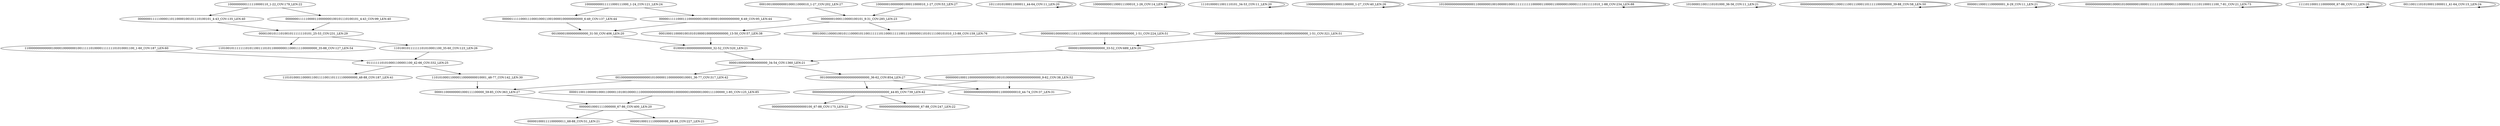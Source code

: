digraph G {
    "000000010000000111011100000110010000010000000000000_1-51_COV:224_LEN:51" -> "00000100000000000000_33-52_COV:689_LEN:20";
    "00010001100001001010100001000000000000_13-50_COV:57_LEN:38" -> "010000100000000000000_32-52_COV:520_LEN:21";
    "000000000000000000000000000000000000000000_44-85_COV:739_LEN:42" -> "0000000000000000000000_67-88_COV:247_LEN:22";
    "000000000000000000000000000000000000000000_44-85_COV:739_LEN:42" -> "0000000000000000000100_67-88_COV:175_LEN:22";
    "00000001000110000100101_9-31_COV:285_LEN:23" -> "00010001100001001010100001000000000000_13-50_COV:57_LEN:38";
    "00000001000110000100101_9-31_COV:285_LEN:23" -> "0001000110000100101110000101100111111011000111110011100000011010111100101010_13-88_COV:159_LEN:76";
    "001000000000000000010100000110000000010001_36-77_COV:317_LEN:42" -> "000011000000001000111100000_59-85_COV:363_LEN:27";
    "0000110011000001000110000110100100001110000000000000000001000000010000001000111100000_1-85_COV:125_LEN:85" -> "00000010001111000000_67-86_COV:400_LEN:20";
    "0000000111110000110000000100101110100101_4-43_COV:99_LEN:40" -> "00001001011101001011111110101_25-53_COV:231_LEN:29";
    "10111010100011000011_44-64_COV:11_LEN:20" -> "10111010100011000011_44-64_COV:11_LEN:20";
    "110101000110000110000000010001_48-77_COV:142_LEN:30" -> "000011000000001000111100000_59-85_COV:363_LEN:27";
    "10000000001100011100010_1-26_COV:14_LEN:23" -> "10000000001100011100010_1-26_COV:14_LEN:23";
    "11101000011001110101_34-53_COV:11_LEN:20" -> "11101000011001110101_34-53_COV:11_LEN:20";
    "00001001011101001011111110101_25-53_COV:231_LEN:29" -> "110100101111111010110011101011000000011000111100000000_35-88_COV:127_LEN:54";
    "00001001011101001011111110101_25-53_COV:231_LEN:29" -> "11010010111111101010001100_35-60_COV:123_LEN:26";
    "001000000000000000000000000_36-62_COV:854_LEN:27" -> "000000000000000000000000000000000000000000_44-85_COV:739_LEN:42";
    "001000000000000000000000000_36-62_COV:854_LEN:27" -> "0000000000000000000110000000010_44-74_COV:37_LEN:31";
    "000011000000001000111100000_59-85_COV:363_LEN:27" -> "00000010001111000000_67-86_COV:400_LEN:20";
    "10000000000000010001100000_1-27_COV:40_LEN:26" -> "10000000000000010001100000_1-27_COV:40_LEN:26";
    "1000000000111110000110_1-22_COV:179_LEN:22" -> "0000000111110000110000000100101110100101_4-43_COV:99_LEN:40";
    "1000000000111110000110_1-22_COV:179_LEN:22" -> "0000000111110000110110000100101110100101_4-43_COV:135_LEN:40";
    "1010000000000000000110000000100100000100011111111110000011000011000000100001111011111010_1-88_COV:234_LEN:88" -> "1010000000000000000110000000100100000100011111111110000011000011000000100001111011111010_1-88_COV:234_LEN:88";
    "00000111110001110000000100010000100000000000_6-49_COV:95_LEN:44" -> "00100001000000000000_31-50_COV:406_LEN:20";
    "0000000111110000110110000100101110100101_4-43_COV:135_LEN:40" -> "00001001011101001011111110101_25-53_COV:231_LEN:29";
    "0000000100011000000000000001001010000000000000000000_9-62_COV:38_LEN:52" -> "000000000000000000000000000000000000000000_44-85_COV:739_LEN:42";
    "0000000100011000000000000001001010000000000000000000_9-62_COV:38_LEN:52" -> "0000000000000000000110000000010_44-74_COV:37_LEN:31";
    "000000000000000000000000000000000000010000000000000_1-51_COV:321_LEN:51" -> "00000100000000000000_33-52_COV:689_LEN:20";
    "0111111101010001100001100_42-66_COV:332_LEN:25" -> "110101000110000110000000010001_48-77_COV:142_LEN:30";
    "0111111101010001100001100_42-66_COV:332_LEN:25" -> "11010100011000011001111001101111100000000_48-88_COV:187_LEN:41";
    "100000000011111000111000_1-24_COV:121_LEN:24" -> "00000111110001110000000100010000100000000000_6-49_COV:95_LEN:44";
    "100000000011111000111000_1-24_COV:121_LEN:24" -> "00000111110001110001000110010000100000000000_6-49_COV:137_LEN:44";
    "11010010111111101010001100_35-60_COV:123_LEN:26" -> "0111111101010001100001100_42-66_COV:332_LEN:25";
    "00000100000000000000_33-52_COV:689_LEN:20" -> "000010000000000000000_34-54_COV:1360_LEN:21";
    "101000011001110101000_36-56_COV:11_LEN:21" -> "101000011001110101000_36-56_COV:11_LEN:21";
    "00000000000000000011000111001110001101111100000000_39-88_COV:58_LEN:50" -> "00000000000000000011000111001110001101111100000000_39-88_COV:58_LEN:50";
    "110000000000000100001000000010011111010000111111101010001100_1-60_COV:187_LEN:60" -> "0111111101010001100001100_42-66_COV:332_LEN:25";
    "00100001000000000000_31-50_COV:406_LEN:20" -> "010000100000000000000_32-52_COV:520_LEN:21";
    "100000010000000100011000010_1-27_COV:53_LEN:27" -> "00000001000110000100101_9-31_COV:285_LEN:23";
    "00000111110001110001000110010000100000000000_6-49_COV:137_LEN:44" -> "00100001000000000000_31-50_COV:406_LEN:20";
    "000001100011100000001_6-29_COV:11_LEN:21" -> "000001100011100000001_6-29_COV:11_LEN:21";
    "010000100000000000000_32-52_COV:520_LEN:21" -> "000010000000000000000_34-54_COV:1360_LEN:21";
    "00000010001111000000_67-86_COV:400_LEN:20" -> "000001000111100000011_68-88_COV:51_LEN:21";
    "00000010001111000000_67-86_COV:400_LEN:20" -> "000001000111100000000_68-88_COV:227_LEN:21";
    "0000000000000010000101000000010000111111101000001110000001111101100011100_7-81_COV:21_LEN:73" -> "0000000000000010000101000000010000111111101000001110000001111101100011100_7-81_COV:21_LEN:73";
    "000100100000000100011000010_1-27_COV:202_LEN:27" -> "00000001000110000100101_9-31_COV:285_LEN:23";
    "000010000000000000000_34-54_COV:1360_LEN:21" -> "001000000000000000010100000110000000010001_36-77_COV:317_LEN:42";
    "000010000000000000000_34-54_COV:1360_LEN:21" -> "001000000000000000000000000_36-62_COV:854_LEN:27";
    "11110110001110000000_67-86_COV:11_LEN:20" -> "11110110001110000000_67-86_COV:11_LEN:20";
    "001100111010100011000011_41-64_COV:15_LEN:24" -> "001100111010100011000011_41-64_COV:15_LEN:24";
}
